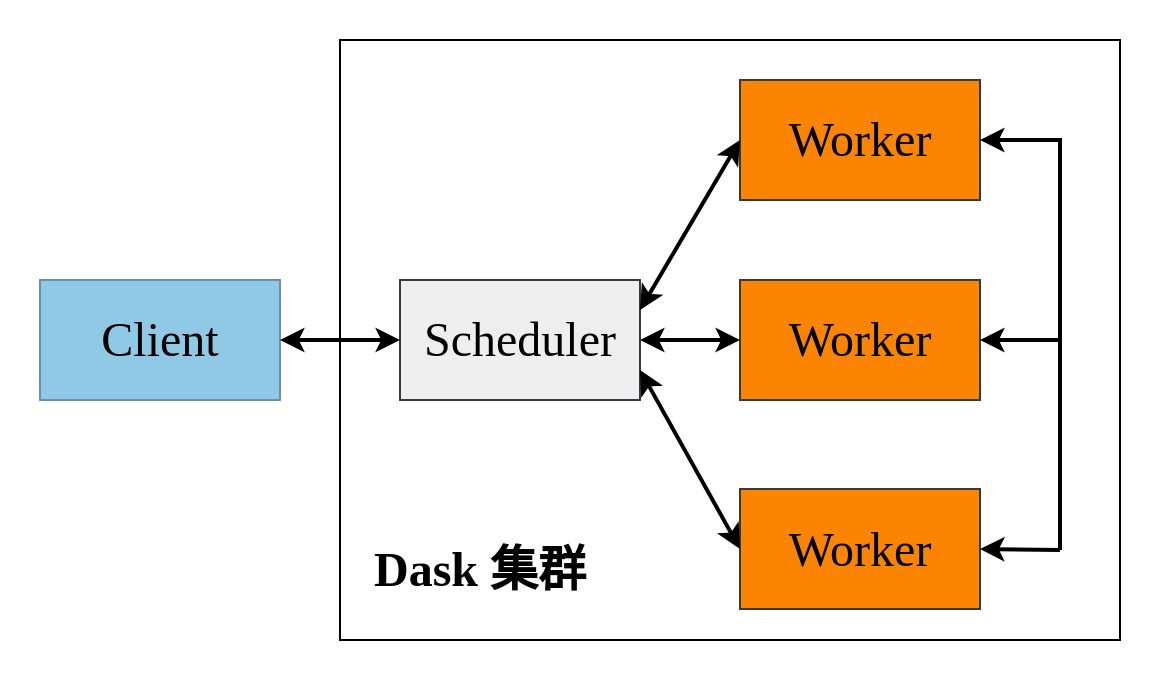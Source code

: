 <mxfile version="22.1.18" type="device">
  <diagram id="l3NhRBhDLIf5PnLwlUr5" name="第 1 页">
    <mxGraphModel dx="852" dy="542" grid="1" gridSize="10" guides="1" tooltips="1" connect="1" arrows="1" fold="1" page="1" pageScale="1" pageWidth="827" pageHeight="1169" math="0" shadow="0">
      <root>
        <mxCell id="0" />
        <mxCell id="1" parent="0" />
        <mxCell id="lYbXnk3HmZj_8VDVMcrz-1" value="" style="rounded=0;whiteSpace=wrap;html=1;strokeColor=none;fillColor=none;" parent="1" vertex="1">
          <mxGeometry x="110" y="280" width="580" height="340" as="geometry" />
        </mxCell>
        <mxCell id="oaZKFxYuU0ERnZb8SXf1-8" value="" style="rounded=0;whiteSpace=wrap;html=1;fontFamily=Times New Roman;fontSize=24;fillColor=none;" parent="1" vertex="1">
          <mxGeometry x="280" y="300" width="390" height="300" as="geometry" />
        </mxCell>
        <mxCell id="oaZKFxYuU0ERnZb8SXf1-1" value="&lt;font style=&quot;font-size: 24px;&quot;&gt;Client&lt;/font&gt;" style="rounded=0;whiteSpace=wrap;html=1;fillColor=#90C9E6;strokeColor=#6c8ebf;fontFamily=Times New Roman;" parent="1" vertex="1">
          <mxGeometry x="130" y="420" width="120" height="60" as="geometry" />
        </mxCell>
        <mxCell id="oaZKFxYuU0ERnZb8SXf1-3" value="Scheduler" style="rounded=0;whiteSpace=wrap;html=1;fontSize=24;fillColor=#eeeeee;strokeColor=#36393d;fontFamily=Times New Roman;" parent="1" vertex="1">
          <mxGeometry x="310" y="420" width="120" height="60" as="geometry" />
        </mxCell>
        <mxCell id="oaZKFxYuU0ERnZb8SXf1-4" value="Worker" style="rounded=0;whiteSpace=wrap;html=1;fontSize=24;fillColor=#FB8402;strokeColor=#36393d;fontFamily=Times New Roman;" parent="1" vertex="1">
          <mxGeometry x="480" y="320" width="120" height="60" as="geometry" />
        </mxCell>
        <mxCell id="oaZKFxYuU0ERnZb8SXf1-6" value="Worker" style="rounded=0;whiteSpace=wrap;html=1;fontSize=24;fillColor=#FB8402;strokeColor=#36393d;fontFamily=Times New Roman;" parent="1" vertex="1">
          <mxGeometry x="480" y="420" width="120" height="60" as="geometry" />
        </mxCell>
        <mxCell id="oaZKFxYuU0ERnZb8SXf1-7" value="Worker" style="rounded=0;whiteSpace=wrap;html=1;fontSize=24;fillColor=#FB8402;strokeColor=#36393d;fontFamily=Times New Roman;" parent="1" vertex="1">
          <mxGeometry x="480" y="524.5" width="120" height="60" as="geometry" />
        </mxCell>
        <mxCell id="oaZKFxYuU0ERnZb8SXf1-9" value="&lt;b&gt;Dask 集群&lt;/b&gt;" style="text;html=1;strokeColor=none;fillColor=none;align=center;verticalAlign=middle;whiteSpace=wrap;rounded=0;fontFamily=Times New Roman;fontSize=24;" parent="1" vertex="1">
          <mxGeometry x="290" y="540" width="120" height="50" as="geometry" />
        </mxCell>
        <mxCell id="oaZKFxYuU0ERnZb8SXf1-10" value="" style="endArrow=classic;startArrow=classic;html=1;rounded=0;fontFamily=Times New Roman;fontSize=24;exitX=1;exitY=0.25;exitDx=0;exitDy=0;entryX=0;entryY=0.5;entryDx=0;entryDy=0;strokeWidth=2;" parent="1" source="oaZKFxYuU0ERnZb8SXf1-3" target="oaZKFxYuU0ERnZb8SXf1-4" edge="1">
          <mxGeometry width="50" height="50" relative="1" as="geometry">
            <mxPoint x="800" y="120" as="sourcePoint" />
            <mxPoint x="850" y="70" as="targetPoint" />
          </mxGeometry>
        </mxCell>
        <mxCell id="oaZKFxYuU0ERnZb8SXf1-11" value="" style="endArrow=classic;startArrow=classic;html=1;rounded=0;fontFamily=Times New Roman;fontSize=24;exitX=1;exitY=0.5;exitDx=0;exitDy=0;entryX=0;entryY=0.5;entryDx=0;entryDy=0;strokeWidth=2;" parent="1" source="oaZKFxYuU0ERnZb8SXf1-3" target="oaZKFxYuU0ERnZb8SXf1-6" edge="1">
          <mxGeometry width="50" height="50" relative="1" as="geometry">
            <mxPoint x="440" y="445" as="sourcePoint" />
            <mxPoint x="490" y="360" as="targetPoint" />
          </mxGeometry>
        </mxCell>
        <mxCell id="oaZKFxYuU0ERnZb8SXf1-12" value="" style="endArrow=classic;startArrow=classic;html=1;rounded=0;fontFamily=Times New Roman;fontSize=24;exitX=1;exitY=0.75;exitDx=0;exitDy=0;entryX=0;entryY=0.5;entryDx=0;entryDy=0;strokeWidth=2;" parent="1" source="oaZKFxYuU0ERnZb8SXf1-3" target="oaZKFxYuU0ERnZb8SXf1-7" edge="1">
          <mxGeometry width="50" height="50" relative="1" as="geometry">
            <mxPoint x="420" y="160" as="sourcePoint" />
            <mxPoint x="470" y="110" as="targetPoint" />
          </mxGeometry>
        </mxCell>
        <mxCell id="oaZKFxYuU0ERnZb8SXf1-13" value="" style="endArrow=classic;startArrow=classic;html=1;rounded=0;fontFamily=Times New Roman;fontSize=24;entryX=0;entryY=0.5;entryDx=0;entryDy=0;exitX=1;exitY=0.5;exitDx=0;exitDy=0;strokeWidth=2;" parent="1" source="oaZKFxYuU0ERnZb8SXf1-1" target="oaZKFxYuU0ERnZb8SXf1-3" edge="1">
          <mxGeometry width="50" height="50" relative="1" as="geometry">
            <mxPoint x="-10" y="310" as="sourcePoint" />
            <mxPoint x="40" y="260" as="targetPoint" />
          </mxGeometry>
        </mxCell>
        <mxCell id="oaZKFxYuU0ERnZb8SXf1-17" value="" style="endArrow=none;html=1;rounded=0;strokeWidth=2;fontFamily=Times New Roman;fontSize=18;" parent="1" edge="1">
          <mxGeometry width="50" height="50" relative="1" as="geometry">
            <mxPoint x="640" y="555" as="sourcePoint" />
            <mxPoint x="640" y="349" as="targetPoint" />
          </mxGeometry>
        </mxCell>
        <mxCell id="oaZKFxYuU0ERnZb8SXf1-18" value="" style="endArrow=classic;html=1;rounded=0;strokeWidth=2;fontFamily=Times New Roman;fontSize=18;entryX=1;entryY=0.5;entryDx=0;entryDy=0;" parent="1" target="oaZKFxYuU0ERnZb8SXf1-4" edge="1">
          <mxGeometry width="50" height="50" relative="1" as="geometry">
            <mxPoint x="640" y="350" as="sourcePoint" />
            <mxPoint x="850" y="370" as="targetPoint" />
          </mxGeometry>
        </mxCell>
        <mxCell id="oaZKFxYuU0ERnZb8SXf1-19" value="" style="endArrow=classic;html=1;rounded=0;strokeWidth=2;fontFamily=Times New Roman;fontSize=18;entryX=1;entryY=0.5;entryDx=0;entryDy=0;" parent="1" target="oaZKFxYuU0ERnZb8SXf1-6" edge="1">
          <mxGeometry width="50" height="50" relative="1" as="geometry">
            <mxPoint x="640" y="450" as="sourcePoint" />
            <mxPoint x="860" y="430" as="targetPoint" />
          </mxGeometry>
        </mxCell>
        <mxCell id="oaZKFxYuU0ERnZb8SXf1-20" value="" style="endArrow=classic;html=1;rounded=0;strokeWidth=2;fontFamily=Times New Roman;fontSize=18;entryX=1;entryY=0.5;entryDx=0;entryDy=0;" parent="1" target="oaZKFxYuU0ERnZb8SXf1-7" edge="1">
          <mxGeometry width="50" height="50" relative="1" as="geometry">
            <mxPoint x="640" y="555" as="sourcePoint" />
            <mxPoint x="820" y="470" as="targetPoint" />
          </mxGeometry>
        </mxCell>
      </root>
    </mxGraphModel>
  </diagram>
</mxfile>
